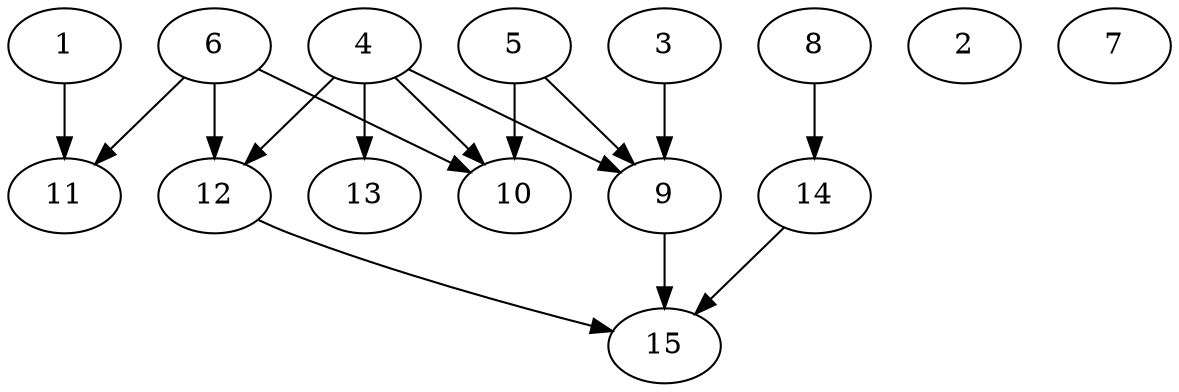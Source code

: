 // DAG automatically generated by daggen at Thu Oct  3 13:59:26 2019
// ./daggen --dot -n 15 --ccr 0.5 --fat 0.9 --regular 0.5 --density 0.7 --mindata 5242880 --maxdata 52428800 
digraph G {
  1 [size="88502272", alpha="0.07", expect_size="44251136"] 
  1 -> 11 [size ="44251136"]
  2 [size="61958144", alpha="0.11", expect_size="30979072"] 
  3 [size="31432704", alpha="0.05", expect_size="15716352"] 
  3 -> 9 [size ="15716352"]
  4 [size="34064384", alpha="0.05", expect_size="17032192"] 
  4 -> 9 [size ="17032192"]
  4 -> 10 [size ="17032192"]
  4 -> 12 [size ="17032192"]
  4 -> 13 [size ="17032192"]
  5 [size="30158848", alpha="0.11", expect_size="15079424"] 
  5 -> 9 [size ="15079424"]
  5 -> 10 [size ="15079424"]
  6 [size="100454400", alpha="0.02", expect_size="50227200"] 
  6 -> 10 [size ="50227200"]
  6 -> 11 [size ="50227200"]
  6 -> 12 [size ="50227200"]
  7 [size="95076352", alpha="0.07", expect_size="47538176"] 
  8 [size="103903232", alpha="0.12", expect_size="51951616"] 
  8 -> 14 [size ="51951616"]
  9 [size="57868288", alpha="0.03", expect_size="28934144"] 
  9 -> 15 [size ="28934144"]
  10 [size="72634368", alpha="0.04", expect_size="36317184"] 
  11 [size="47454208", alpha="0.08", expect_size="23727104"] 
  12 [size="78200832", alpha="0.19", expect_size="39100416"] 
  12 -> 15 [size ="39100416"]
  13 [size="33757184", alpha="0.01", expect_size="16878592"] 
  14 [size="59576320", alpha="0.12", expect_size="29788160"] 
  14 -> 15 [size ="29788160"]
  15 [size="83261440", alpha="0.03", expect_size="41630720"] 
}
